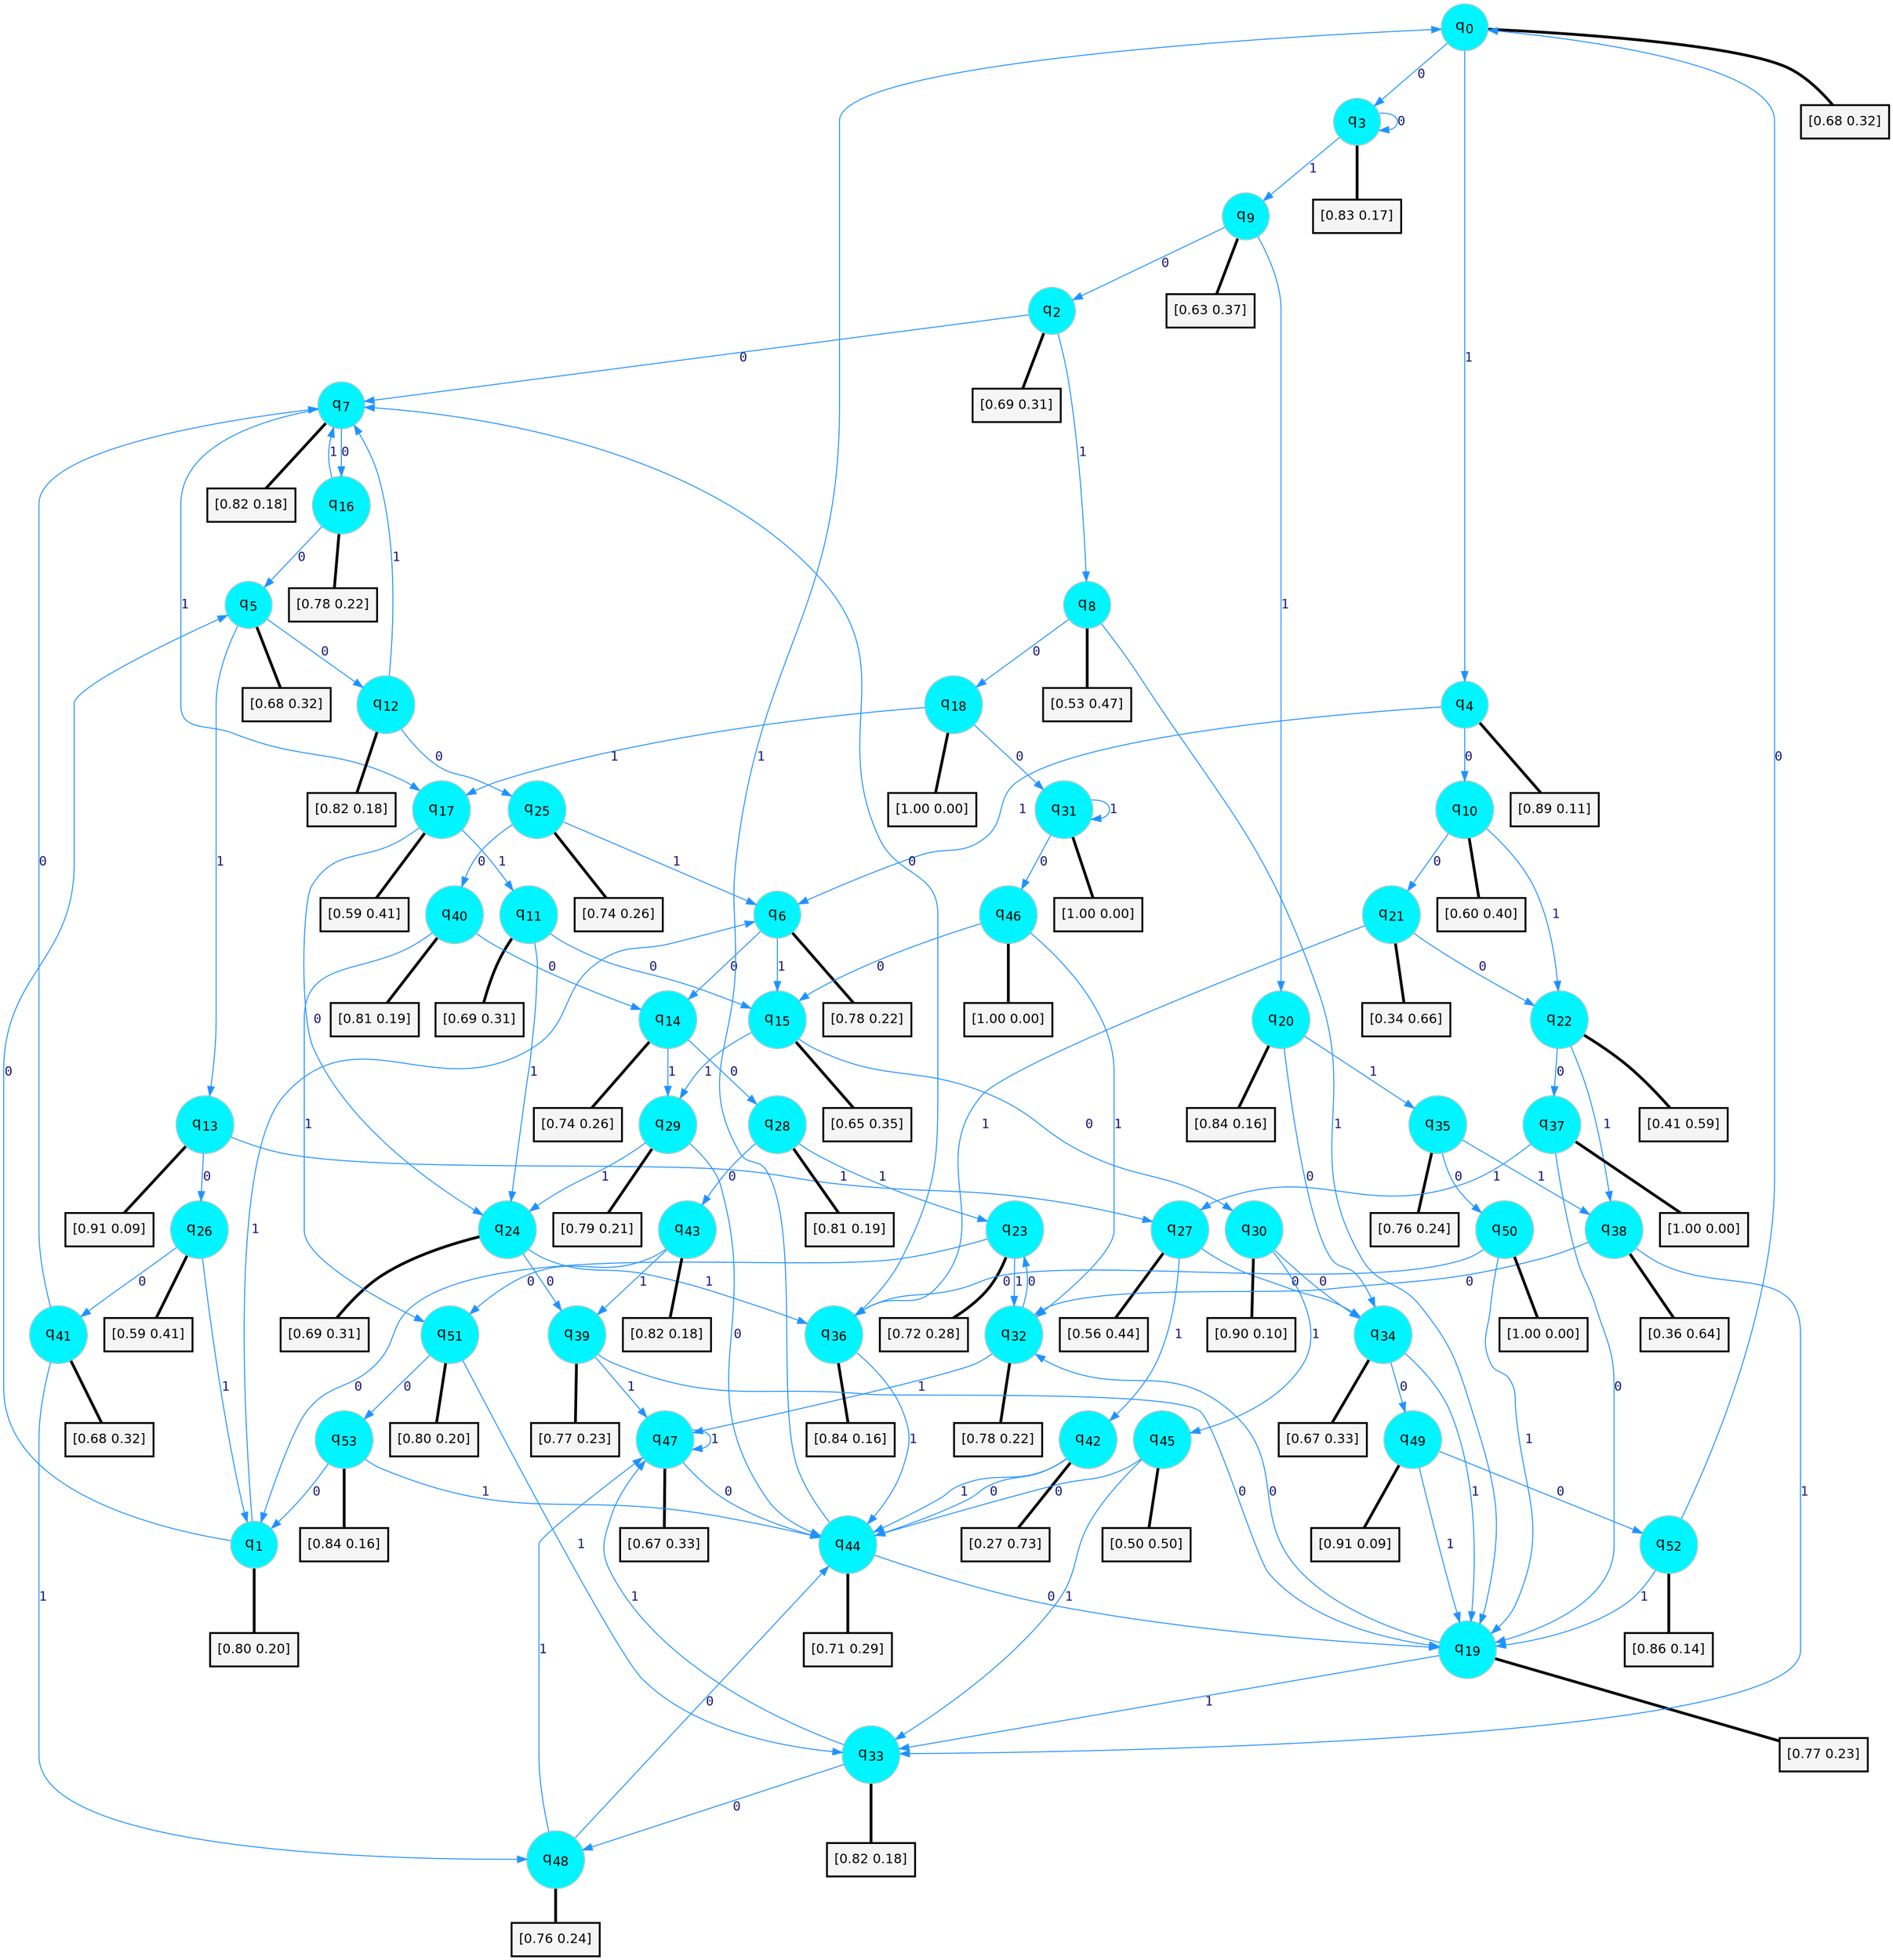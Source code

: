 digraph G {
graph [
bgcolor=transparent, dpi=300, rankdir=TD, size="40,25"];
node [
color=gray, fillcolor=turquoise1, fontcolor=black, fontname=Helvetica, fontsize=16, fontweight=bold, shape=circle, style=filled];
edge [
arrowsize=1, color=dodgerblue1, fontcolor=midnightblue, fontname=courier, fontweight=bold, penwidth=1, style=solid, weight=20];
0[label=<q<SUB>0</SUB>>];
1[label=<q<SUB>1</SUB>>];
2[label=<q<SUB>2</SUB>>];
3[label=<q<SUB>3</SUB>>];
4[label=<q<SUB>4</SUB>>];
5[label=<q<SUB>5</SUB>>];
6[label=<q<SUB>6</SUB>>];
7[label=<q<SUB>7</SUB>>];
8[label=<q<SUB>8</SUB>>];
9[label=<q<SUB>9</SUB>>];
10[label=<q<SUB>10</SUB>>];
11[label=<q<SUB>11</SUB>>];
12[label=<q<SUB>12</SUB>>];
13[label=<q<SUB>13</SUB>>];
14[label=<q<SUB>14</SUB>>];
15[label=<q<SUB>15</SUB>>];
16[label=<q<SUB>16</SUB>>];
17[label=<q<SUB>17</SUB>>];
18[label=<q<SUB>18</SUB>>];
19[label=<q<SUB>19</SUB>>];
20[label=<q<SUB>20</SUB>>];
21[label=<q<SUB>21</SUB>>];
22[label=<q<SUB>22</SUB>>];
23[label=<q<SUB>23</SUB>>];
24[label=<q<SUB>24</SUB>>];
25[label=<q<SUB>25</SUB>>];
26[label=<q<SUB>26</SUB>>];
27[label=<q<SUB>27</SUB>>];
28[label=<q<SUB>28</SUB>>];
29[label=<q<SUB>29</SUB>>];
30[label=<q<SUB>30</SUB>>];
31[label=<q<SUB>31</SUB>>];
32[label=<q<SUB>32</SUB>>];
33[label=<q<SUB>33</SUB>>];
34[label=<q<SUB>34</SUB>>];
35[label=<q<SUB>35</SUB>>];
36[label=<q<SUB>36</SUB>>];
37[label=<q<SUB>37</SUB>>];
38[label=<q<SUB>38</SUB>>];
39[label=<q<SUB>39</SUB>>];
40[label=<q<SUB>40</SUB>>];
41[label=<q<SUB>41</SUB>>];
42[label=<q<SUB>42</SUB>>];
43[label=<q<SUB>43</SUB>>];
44[label=<q<SUB>44</SUB>>];
45[label=<q<SUB>45</SUB>>];
46[label=<q<SUB>46</SUB>>];
47[label=<q<SUB>47</SUB>>];
48[label=<q<SUB>48</SUB>>];
49[label=<q<SUB>49</SUB>>];
50[label=<q<SUB>50</SUB>>];
51[label=<q<SUB>51</SUB>>];
52[label=<q<SUB>52</SUB>>];
53[label=<q<SUB>53</SUB>>];
54[label="[0.68 0.32]", shape=box,fontcolor=black, fontname=Helvetica, fontsize=14, penwidth=2, fillcolor=whitesmoke,color=black];
55[label="[0.80 0.20]", shape=box,fontcolor=black, fontname=Helvetica, fontsize=14, penwidth=2, fillcolor=whitesmoke,color=black];
56[label="[0.69 0.31]", shape=box,fontcolor=black, fontname=Helvetica, fontsize=14, penwidth=2, fillcolor=whitesmoke,color=black];
57[label="[0.83 0.17]", shape=box,fontcolor=black, fontname=Helvetica, fontsize=14, penwidth=2, fillcolor=whitesmoke,color=black];
58[label="[0.89 0.11]", shape=box,fontcolor=black, fontname=Helvetica, fontsize=14, penwidth=2, fillcolor=whitesmoke,color=black];
59[label="[0.68 0.32]", shape=box,fontcolor=black, fontname=Helvetica, fontsize=14, penwidth=2, fillcolor=whitesmoke,color=black];
60[label="[0.78 0.22]", shape=box,fontcolor=black, fontname=Helvetica, fontsize=14, penwidth=2, fillcolor=whitesmoke,color=black];
61[label="[0.82 0.18]", shape=box,fontcolor=black, fontname=Helvetica, fontsize=14, penwidth=2, fillcolor=whitesmoke,color=black];
62[label="[0.53 0.47]", shape=box,fontcolor=black, fontname=Helvetica, fontsize=14, penwidth=2, fillcolor=whitesmoke,color=black];
63[label="[0.63 0.37]", shape=box,fontcolor=black, fontname=Helvetica, fontsize=14, penwidth=2, fillcolor=whitesmoke,color=black];
64[label="[0.60 0.40]", shape=box,fontcolor=black, fontname=Helvetica, fontsize=14, penwidth=2, fillcolor=whitesmoke,color=black];
65[label="[0.69 0.31]", shape=box,fontcolor=black, fontname=Helvetica, fontsize=14, penwidth=2, fillcolor=whitesmoke,color=black];
66[label="[0.82 0.18]", shape=box,fontcolor=black, fontname=Helvetica, fontsize=14, penwidth=2, fillcolor=whitesmoke,color=black];
67[label="[0.91 0.09]", shape=box,fontcolor=black, fontname=Helvetica, fontsize=14, penwidth=2, fillcolor=whitesmoke,color=black];
68[label="[0.74 0.26]", shape=box,fontcolor=black, fontname=Helvetica, fontsize=14, penwidth=2, fillcolor=whitesmoke,color=black];
69[label="[0.65 0.35]", shape=box,fontcolor=black, fontname=Helvetica, fontsize=14, penwidth=2, fillcolor=whitesmoke,color=black];
70[label="[0.78 0.22]", shape=box,fontcolor=black, fontname=Helvetica, fontsize=14, penwidth=2, fillcolor=whitesmoke,color=black];
71[label="[0.59 0.41]", shape=box,fontcolor=black, fontname=Helvetica, fontsize=14, penwidth=2, fillcolor=whitesmoke,color=black];
72[label="[1.00 0.00]", shape=box,fontcolor=black, fontname=Helvetica, fontsize=14, penwidth=2, fillcolor=whitesmoke,color=black];
73[label="[0.77 0.23]", shape=box,fontcolor=black, fontname=Helvetica, fontsize=14, penwidth=2, fillcolor=whitesmoke,color=black];
74[label="[0.84 0.16]", shape=box,fontcolor=black, fontname=Helvetica, fontsize=14, penwidth=2, fillcolor=whitesmoke,color=black];
75[label="[0.34 0.66]", shape=box,fontcolor=black, fontname=Helvetica, fontsize=14, penwidth=2, fillcolor=whitesmoke,color=black];
76[label="[0.41 0.59]", shape=box,fontcolor=black, fontname=Helvetica, fontsize=14, penwidth=2, fillcolor=whitesmoke,color=black];
77[label="[0.72 0.28]", shape=box,fontcolor=black, fontname=Helvetica, fontsize=14, penwidth=2, fillcolor=whitesmoke,color=black];
78[label="[0.69 0.31]", shape=box,fontcolor=black, fontname=Helvetica, fontsize=14, penwidth=2, fillcolor=whitesmoke,color=black];
79[label="[0.74 0.26]", shape=box,fontcolor=black, fontname=Helvetica, fontsize=14, penwidth=2, fillcolor=whitesmoke,color=black];
80[label="[0.59 0.41]", shape=box,fontcolor=black, fontname=Helvetica, fontsize=14, penwidth=2, fillcolor=whitesmoke,color=black];
81[label="[0.56 0.44]", shape=box,fontcolor=black, fontname=Helvetica, fontsize=14, penwidth=2, fillcolor=whitesmoke,color=black];
82[label="[0.81 0.19]", shape=box,fontcolor=black, fontname=Helvetica, fontsize=14, penwidth=2, fillcolor=whitesmoke,color=black];
83[label="[0.79 0.21]", shape=box,fontcolor=black, fontname=Helvetica, fontsize=14, penwidth=2, fillcolor=whitesmoke,color=black];
84[label="[0.90 0.10]", shape=box,fontcolor=black, fontname=Helvetica, fontsize=14, penwidth=2, fillcolor=whitesmoke,color=black];
85[label="[1.00 0.00]", shape=box,fontcolor=black, fontname=Helvetica, fontsize=14, penwidth=2, fillcolor=whitesmoke,color=black];
86[label="[0.78 0.22]", shape=box,fontcolor=black, fontname=Helvetica, fontsize=14, penwidth=2, fillcolor=whitesmoke,color=black];
87[label="[0.82 0.18]", shape=box,fontcolor=black, fontname=Helvetica, fontsize=14, penwidth=2, fillcolor=whitesmoke,color=black];
88[label="[0.67 0.33]", shape=box,fontcolor=black, fontname=Helvetica, fontsize=14, penwidth=2, fillcolor=whitesmoke,color=black];
89[label="[0.76 0.24]", shape=box,fontcolor=black, fontname=Helvetica, fontsize=14, penwidth=2, fillcolor=whitesmoke,color=black];
90[label="[0.84 0.16]", shape=box,fontcolor=black, fontname=Helvetica, fontsize=14, penwidth=2, fillcolor=whitesmoke,color=black];
91[label="[1.00 0.00]", shape=box,fontcolor=black, fontname=Helvetica, fontsize=14, penwidth=2, fillcolor=whitesmoke,color=black];
92[label="[0.36 0.64]", shape=box,fontcolor=black, fontname=Helvetica, fontsize=14, penwidth=2, fillcolor=whitesmoke,color=black];
93[label="[0.77 0.23]", shape=box,fontcolor=black, fontname=Helvetica, fontsize=14, penwidth=2, fillcolor=whitesmoke,color=black];
94[label="[0.81 0.19]", shape=box,fontcolor=black, fontname=Helvetica, fontsize=14, penwidth=2, fillcolor=whitesmoke,color=black];
95[label="[0.68 0.32]", shape=box,fontcolor=black, fontname=Helvetica, fontsize=14, penwidth=2, fillcolor=whitesmoke,color=black];
96[label="[0.27 0.73]", shape=box,fontcolor=black, fontname=Helvetica, fontsize=14, penwidth=2, fillcolor=whitesmoke,color=black];
97[label="[0.82 0.18]", shape=box,fontcolor=black, fontname=Helvetica, fontsize=14, penwidth=2, fillcolor=whitesmoke,color=black];
98[label="[0.71 0.29]", shape=box,fontcolor=black, fontname=Helvetica, fontsize=14, penwidth=2, fillcolor=whitesmoke,color=black];
99[label="[0.50 0.50]", shape=box,fontcolor=black, fontname=Helvetica, fontsize=14, penwidth=2, fillcolor=whitesmoke,color=black];
100[label="[1.00 0.00]", shape=box,fontcolor=black, fontname=Helvetica, fontsize=14, penwidth=2, fillcolor=whitesmoke,color=black];
101[label="[0.67 0.33]", shape=box,fontcolor=black, fontname=Helvetica, fontsize=14, penwidth=2, fillcolor=whitesmoke,color=black];
102[label="[0.76 0.24]", shape=box,fontcolor=black, fontname=Helvetica, fontsize=14, penwidth=2, fillcolor=whitesmoke,color=black];
103[label="[0.91 0.09]", shape=box,fontcolor=black, fontname=Helvetica, fontsize=14, penwidth=2, fillcolor=whitesmoke,color=black];
104[label="[1.00 0.00]", shape=box,fontcolor=black, fontname=Helvetica, fontsize=14, penwidth=2, fillcolor=whitesmoke,color=black];
105[label="[0.80 0.20]", shape=box,fontcolor=black, fontname=Helvetica, fontsize=14, penwidth=2, fillcolor=whitesmoke,color=black];
106[label="[0.86 0.14]", shape=box,fontcolor=black, fontname=Helvetica, fontsize=14, penwidth=2, fillcolor=whitesmoke,color=black];
107[label="[0.84 0.16]", shape=box,fontcolor=black, fontname=Helvetica, fontsize=14, penwidth=2, fillcolor=whitesmoke,color=black];
0->3 [label=0];
0->4 [label=1];
0->54 [arrowhead=none, penwidth=3,color=black];
1->5 [label=0];
1->6 [label=1];
1->55 [arrowhead=none, penwidth=3,color=black];
2->7 [label=0];
2->8 [label=1];
2->56 [arrowhead=none, penwidth=3,color=black];
3->3 [label=0];
3->9 [label=1];
3->57 [arrowhead=none, penwidth=3,color=black];
4->10 [label=0];
4->6 [label=1];
4->58 [arrowhead=none, penwidth=3,color=black];
5->12 [label=0];
5->13 [label=1];
5->59 [arrowhead=none, penwidth=3,color=black];
6->14 [label=0];
6->15 [label=1];
6->60 [arrowhead=none, penwidth=3,color=black];
7->16 [label=0];
7->17 [label=1];
7->61 [arrowhead=none, penwidth=3,color=black];
8->18 [label=0];
8->19 [label=1];
8->62 [arrowhead=none, penwidth=3,color=black];
9->2 [label=0];
9->20 [label=1];
9->63 [arrowhead=none, penwidth=3,color=black];
10->21 [label=0];
10->22 [label=1];
10->64 [arrowhead=none, penwidth=3,color=black];
11->15 [label=0];
11->24 [label=1];
11->65 [arrowhead=none, penwidth=3,color=black];
12->25 [label=0];
12->7 [label=1];
12->66 [arrowhead=none, penwidth=3,color=black];
13->26 [label=0];
13->27 [label=1];
13->67 [arrowhead=none, penwidth=3,color=black];
14->28 [label=0];
14->29 [label=1];
14->68 [arrowhead=none, penwidth=3,color=black];
15->30 [label=0];
15->29 [label=1];
15->69 [arrowhead=none, penwidth=3,color=black];
16->5 [label=0];
16->7 [label=1];
16->70 [arrowhead=none, penwidth=3,color=black];
17->24 [label=0];
17->11 [label=1];
17->71 [arrowhead=none, penwidth=3,color=black];
18->31 [label=0];
18->17 [label=1];
18->72 [arrowhead=none, penwidth=3,color=black];
19->32 [label=0];
19->33 [label=1];
19->73 [arrowhead=none, penwidth=3,color=black];
20->34 [label=0];
20->35 [label=1];
20->74 [arrowhead=none, penwidth=3,color=black];
21->22 [label=0];
21->36 [label=1];
21->75 [arrowhead=none, penwidth=3,color=black];
22->37 [label=0];
22->38 [label=1];
22->76 [arrowhead=none, penwidth=3,color=black];
23->1 [label=0];
23->32 [label=1];
23->77 [arrowhead=none, penwidth=3,color=black];
24->39 [label=0];
24->36 [label=1];
24->78 [arrowhead=none, penwidth=3,color=black];
25->40 [label=0];
25->6 [label=1];
25->79 [arrowhead=none, penwidth=3,color=black];
26->41 [label=0];
26->1 [label=1];
26->80 [arrowhead=none, penwidth=3,color=black];
27->34 [label=0];
27->42 [label=1];
27->81 [arrowhead=none, penwidth=3,color=black];
28->43 [label=0];
28->23 [label=1];
28->82 [arrowhead=none, penwidth=3,color=black];
29->44 [label=0];
29->24 [label=1];
29->83 [arrowhead=none, penwidth=3,color=black];
30->34 [label=0];
30->45 [label=1];
30->84 [arrowhead=none, penwidth=3,color=black];
31->46 [label=0];
31->31 [label=1];
31->85 [arrowhead=none, penwidth=3,color=black];
32->23 [label=0];
32->47 [label=1];
32->86 [arrowhead=none, penwidth=3,color=black];
33->48 [label=0];
33->47 [label=1];
33->87 [arrowhead=none, penwidth=3,color=black];
34->49 [label=0];
34->19 [label=1];
34->88 [arrowhead=none, penwidth=3,color=black];
35->50 [label=0];
35->38 [label=1];
35->89 [arrowhead=none, penwidth=3,color=black];
36->7 [label=0];
36->44 [label=1];
36->90 [arrowhead=none, penwidth=3,color=black];
37->19 [label=0];
37->27 [label=1];
37->91 [arrowhead=none, penwidth=3,color=black];
38->32 [label=0];
38->33 [label=1];
38->92 [arrowhead=none, penwidth=3,color=black];
39->19 [label=0];
39->47 [label=1];
39->93 [arrowhead=none, penwidth=3,color=black];
40->14 [label=0];
40->51 [label=1];
40->94 [arrowhead=none, penwidth=3,color=black];
41->7 [label=0];
41->48 [label=1];
41->95 [arrowhead=none, penwidth=3,color=black];
42->44 [label=0];
42->44 [label=1];
42->96 [arrowhead=none, penwidth=3,color=black];
43->51 [label=0];
43->39 [label=1];
43->97 [arrowhead=none, penwidth=3,color=black];
44->19 [label=0];
44->0 [label=1];
44->98 [arrowhead=none, penwidth=3,color=black];
45->44 [label=0];
45->33 [label=1];
45->99 [arrowhead=none, penwidth=3,color=black];
46->15 [label=0];
46->32 [label=1];
46->100 [arrowhead=none, penwidth=3,color=black];
47->44 [label=0];
47->47 [label=1];
47->101 [arrowhead=none, penwidth=3,color=black];
48->44 [label=0];
48->47 [label=1];
48->102 [arrowhead=none, penwidth=3,color=black];
49->52 [label=0];
49->19 [label=1];
49->103 [arrowhead=none, penwidth=3,color=black];
50->36 [label=0];
50->19 [label=1];
50->104 [arrowhead=none, penwidth=3,color=black];
51->53 [label=0];
51->33 [label=1];
51->105 [arrowhead=none, penwidth=3,color=black];
52->0 [label=0];
52->19 [label=1];
52->106 [arrowhead=none, penwidth=3,color=black];
53->1 [label=0];
53->44 [label=1];
53->107 [arrowhead=none, penwidth=3,color=black];
}
